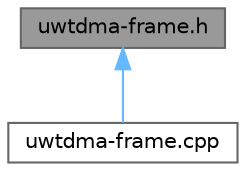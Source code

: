 digraph "uwtdma-frame.h"
{
 // LATEX_PDF_SIZE
  bgcolor="transparent";
  edge [fontname=Helvetica,fontsize=10,labelfontname=Helvetica,labelfontsize=10];
  node [fontname=Helvetica,fontsize=10,shape=box,height=0.2,width=0.4];
  Node1 [id="Node000001",label="uwtdma-frame.h",height=0.2,width=0.4,color="gray40", fillcolor="grey60", style="filled", fontcolor="black",tooltip="Provides the definition of the class UWTDMA_FRAME."];
  Node1 -> Node2 [id="edge1_Node000001_Node000002",dir="back",color="steelblue1",style="solid",tooltip=" "];
  Node2 [id="Node000002",label="uwtdma-frame.cpp",height=0.2,width=0.4,color="grey40", fillcolor="white", style="filled",URL="$uwtdma-frame_8cpp.html",tooltip="Provides the implementation of the class UWTDMA_FRAME."];
}
